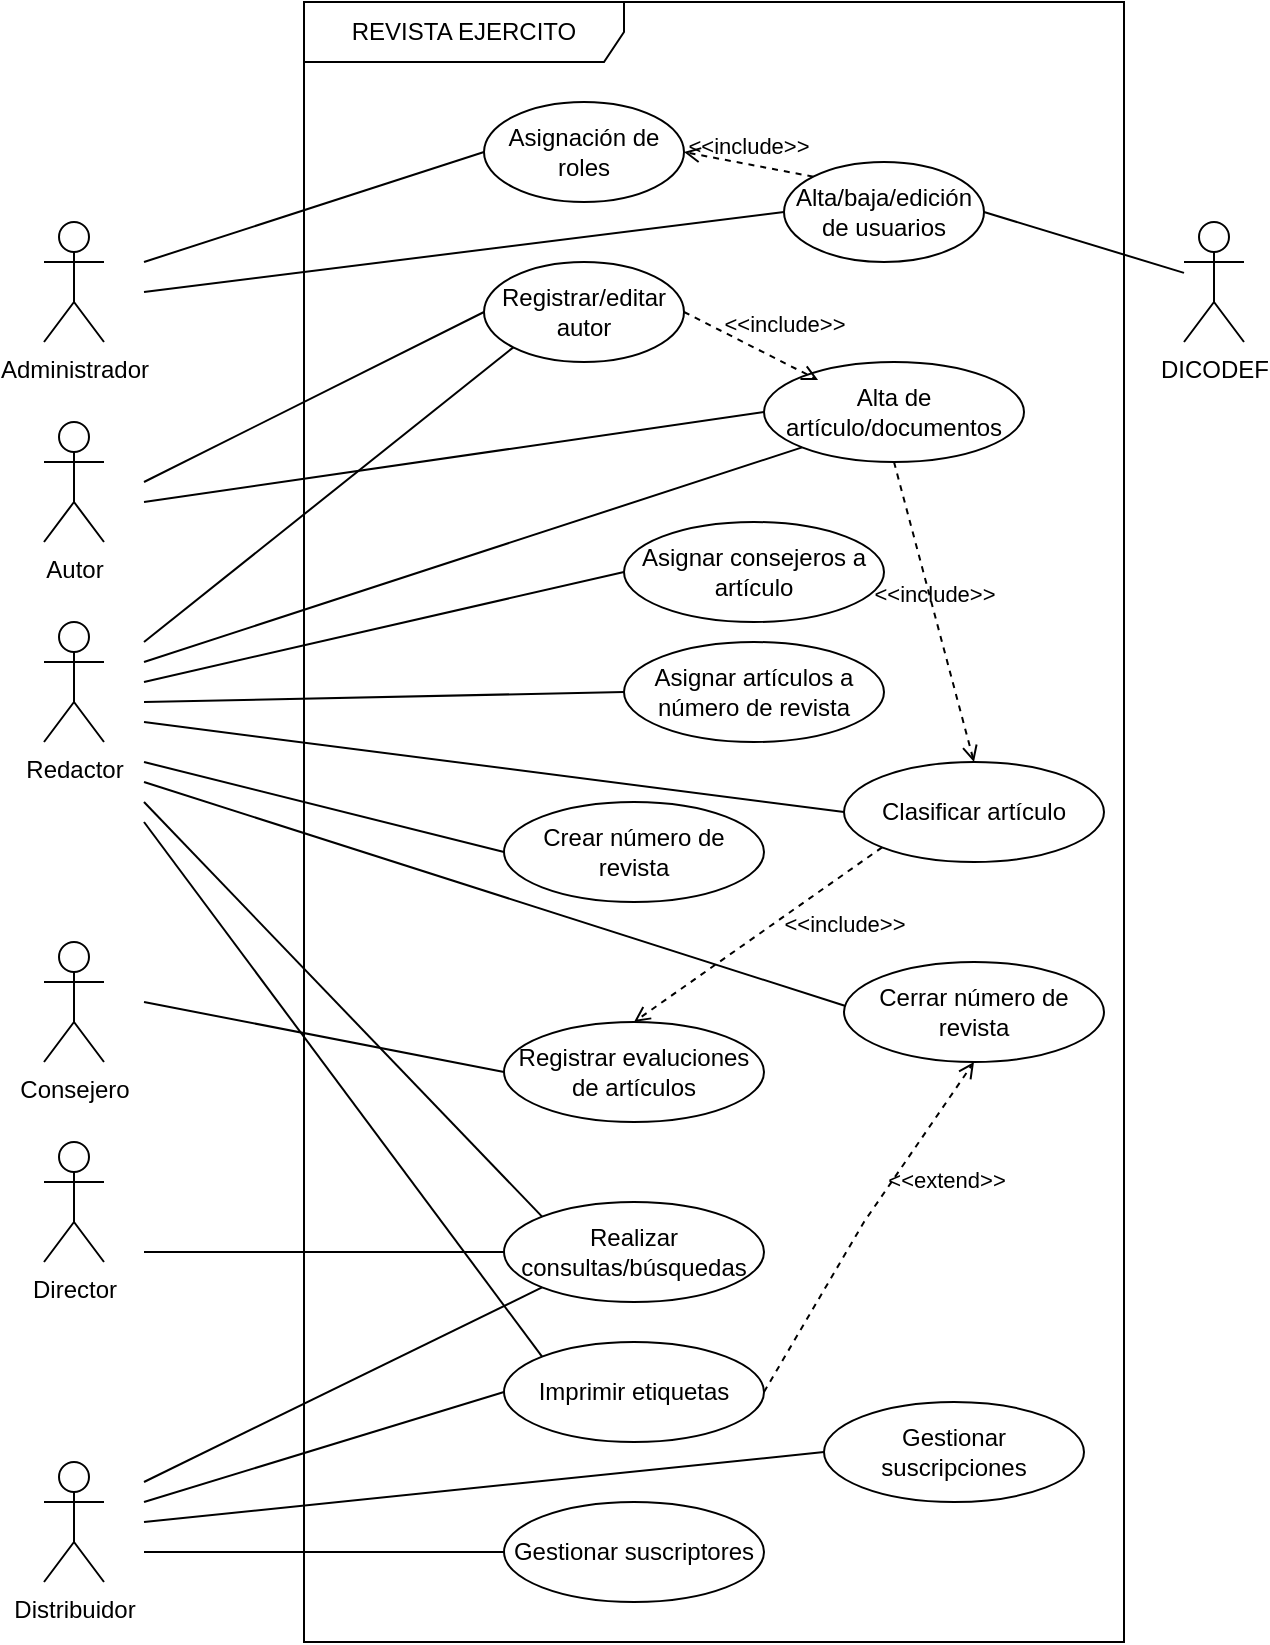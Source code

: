 <mxfile version="28.0.6">
  <diagram name="Página-1" id="x4JUN-QiqnLflG_pkyVO">
    <mxGraphModel dx="1678" dy="1131" grid="1" gridSize="10" guides="1" tooltips="1" connect="1" arrows="1" fold="1" page="1" pageScale="1" pageWidth="1654" pageHeight="1169" math="0" shadow="0">
      <root>
        <mxCell id="0" />
        <mxCell id="1" parent="0" />
        <mxCell id="OnQnRQUOSkfBYbq7Mj6k-1" value="REVISTA EJERCITO" style="shape=umlFrame;whiteSpace=wrap;html=1;pointerEvents=0;recursiveResize=0;container=1;collapsible=0;width=160;" vertex="1" parent="1">
          <mxGeometry x="520" y="200" width="410" height="820" as="geometry" />
        </mxCell>
        <mxCell id="OnQnRQUOSkfBYbq7Mj6k-6" value="Asignación de roles" style="ellipse;html=1;whiteSpace=wrap;" vertex="1" parent="OnQnRQUOSkfBYbq7Mj6k-1">
          <mxGeometry x="90" y="50" width="100" height="50" as="geometry" />
        </mxCell>
        <mxCell id="OnQnRQUOSkfBYbq7Mj6k-7" value="Alta/baja/edición de usuarios" style="ellipse;html=1;whiteSpace=wrap;" vertex="1" parent="OnQnRQUOSkfBYbq7Mj6k-1">
          <mxGeometry x="240" y="80" width="100" height="50" as="geometry" />
        </mxCell>
        <mxCell id="OnQnRQUOSkfBYbq7Mj6k-16" value="Registrar/editar autor" style="ellipse;html=1;whiteSpace=wrap;" vertex="1" parent="OnQnRQUOSkfBYbq7Mj6k-1">
          <mxGeometry x="90" y="130" width="100" height="50" as="geometry" />
        </mxCell>
        <mxCell id="OnQnRQUOSkfBYbq7Mj6k-21" value="Alta de artículo/documentos" style="ellipse;html=1;whiteSpace=wrap;" vertex="1" parent="OnQnRQUOSkfBYbq7Mj6k-1">
          <mxGeometry x="230" y="180" width="130" height="50" as="geometry" />
        </mxCell>
        <mxCell id="OnQnRQUOSkfBYbq7Mj6k-26" value="Crear número de revista" style="ellipse;html=1;whiteSpace=wrap;" vertex="1" parent="OnQnRQUOSkfBYbq7Mj6k-1">
          <mxGeometry x="100" y="400" width="130" height="50" as="geometry" />
        </mxCell>
        <mxCell id="OnQnRQUOSkfBYbq7Mj6k-28" value="Asignar artículos a número de revista" style="ellipse;html=1;whiteSpace=wrap;" vertex="1" parent="OnQnRQUOSkfBYbq7Mj6k-1">
          <mxGeometry x="160" y="320" width="130" height="50" as="geometry" />
        </mxCell>
        <mxCell id="OnQnRQUOSkfBYbq7Mj6k-29" value="Cerrar número de revista" style="ellipse;html=1;whiteSpace=wrap;" vertex="1" parent="OnQnRQUOSkfBYbq7Mj6k-1">
          <mxGeometry x="270" y="480" width="130" height="50" as="geometry" />
        </mxCell>
        <mxCell id="OnQnRQUOSkfBYbq7Mj6k-40" value="Clasificar artículo" style="ellipse;html=1;whiteSpace=wrap;" vertex="1" parent="OnQnRQUOSkfBYbq7Mj6k-1">
          <mxGeometry x="270" y="380" width="130" height="50" as="geometry" />
        </mxCell>
        <mxCell id="OnQnRQUOSkfBYbq7Mj6k-43" value="Asignar consejeros a artículo" style="ellipse;html=1;whiteSpace=wrap;" vertex="1" parent="OnQnRQUOSkfBYbq7Mj6k-1">
          <mxGeometry x="160" y="260" width="130" height="50" as="geometry" />
        </mxCell>
        <mxCell id="OnQnRQUOSkfBYbq7Mj6k-45" value="Realizar consultas/búsquedas" style="ellipse;html=1;whiteSpace=wrap;" vertex="1" parent="OnQnRQUOSkfBYbq7Mj6k-1">
          <mxGeometry x="100" y="600" width="130" height="50" as="geometry" />
        </mxCell>
        <mxCell id="OnQnRQUOSkfBYbq7Mj6k-51" value="Imprimir etiquetas" style="ellipse;html=1;whiteSpace=wrap;" vertex="1" parent="OnQnRQUOSkfBYbq7Mj6k-1">
          <mxGeometry x="100" y="670" width="130" height="50" as="geometry" />
        </mxCell>
        <mxCell id="OnQnRQUOSkfBYbq7Mj6k-55" value="Gestionar suscripciones" style="ellipse;html=1;whiteSpace=wrap;" vertex="1" parent="OnQnRQUOSkfBYbq7Mj6k-1">
          <mxGeometry x="260" y="700" width="130" height="50" as="geometry" />
        </mxCell>
        <mxCell id="OnQnRQUOSkfBYbq7Mj6k-56" value="Gestionar suscriptores" style="ellipse;html=1;whiteSpace=wrap;" vertex="1" parent="OnQnRQUOSkfBYbq7Mj6k-1">
          <mxGeometry x="100" y="750" width="130" height="50" as="geometry" />
        </mxCell>
        <mxCell id="OnQnRQUOSkfBYbq7Mj6k-63" value="&amp;lt;&amp;lt;include&amp;gt;&amp;gt;" style="html=1;verticalAlign=bottom;labelBackgroundColor=none;endArrow=open;endFill=0;dashed=1;rounded=0;exitX=0;exitY=0;exitDx=0;exitDy=0;entryX=1;entryY=0.5;entryDx=0;entryDy=0;" edge="1" parent="OnQnRQUOSkfBYbq7Mj6k-1" source="OnQnRQUOSkfBYbq7Mj6k-7" target="OnQnRQUOSkfBYbq7Mj6k-6">
          <mxGeometry width="160" relative="1" as="geometry">
            <mxPoint x="30" y="410" as="sourcePoint" />
            <mxPoint x="190" y="410" as="targetPoint" />
          </mxGeometry>
        </mxCell>
        <mxCell id="OnQnRQUOSkfBYbq7Mj6k-64" value="&amp;lt;&amp;lt;extend&amp;gt;&amp;gt;" style="html=1;verticalAlign=bottom;labelBackgroundColor=none;endArrow=open;endFill=0;dashed=1;rounded=0;exitX=1;exitY=0.5;exitDx=0;exitDy=0;entryX=0.5;entryY=1;entryDx=0;entryDy=0;" edge="1" parent="OnQnRQUOSkfBYbq7Mj6k-1" source="OnQnRQUOSkfBYbq7Mj6k-51" target="OnQnRQUOSkfBYbq7Mj6k-29">
          <mxGeometry x="0.342" y="-27" width="160" relative="1" as="geometry">
            <mxPoint x="30" y="710" as="sourcePoint" />
            <mxPoint x="190" y="710" as="targetPoint" />
            <Array as="points">
              <mxPoint x="280" y="610" />
            </Array>
            <mxPoint as="offset" />
          </mxGeometry>
        </mxCell>
        <mxCell id="OnQnRQUOSkfBYbq7Mj6k-65" value="&amp;lt;&amp;lt;include&amp;gt;&amp;gt;" style="html=1;verticalAlign=bottom;labelBackgroundColor=none;endArrow=open;endFill=0;dashed=1;rounded=0;exitX=0.5;exitY=1;exitDx=0;exitDy=0;entryX=0.5;entryY=0;entryDx=0;entryDy=0;" edge="1" parent="OnQnRQUOSkfBYbq7Mj6k-1" source="OnQnRQUOSkfBYbq7Mj6k-21" target="OnQnRQUOSkfBYbq7Mj6k-40">
          <mxGeometry width="160" relative="1" as="geometry">
            <mxPoint x="395" y="302" as="sourcePoint" />
            <mxPoint x="330" y="290" as="targetPoint" />
          </mxGeometry>
        </mxCell>
        <mxCell id="OnQnRQUOSkfBYbq7Mj6k-24" value="Registrar evaluciones de artículos" style="ellipse;html=1;whiteSpace=wrap;" vertex="1" parent="OnQnRQUOSkfBYbq7Mj6k-1">
          <mxGeometry x="100" y="510" width="130" height="50" as="geometry" />
        </mxCell>
        <mxCell id="OnQnRQUOSkfBYbq7Mj6k-66" value="&amp;lt;&amp;lt;include&amp;gt;&amp;gt;" style="html=1;verticalAlign=bottom;labelBackgroundColor=none;endArrow=open;endFill=0;dashed=1;rounded=0;exitX=0;exitY=1;exitDx=0;exitDy=0;entryX=0.5;entryY=0;entryDx=0;entryDy=0;" edge="1" parent="OnQnRQUOSkfBYbq7Mj6k-1" source="OnQnRQUOSkfBYbq7Mj6k-40" target="OnQnRQUOSkfBYbq7Mj6k-24">
          <mxGeometry x="-0.436" y="28" width="160" relative="1" as="geometry">
            <mxPoint x="260" y="450" as="sourcePoint" />
            <mxPoint x="280" y="590" as="targetPoint" />
            <mxPoint as="offset" />
          </mxGeometry>
        </mxCell>
        <mxCell id="OnQnRQUOSkfBYbq7Mj6k-67" value="&amp;lt;&amp;lt;include&amp;gt;&amp;gt;" style="html=1;verticalAlign=bottom;labelBackgroundColor=none;endArrow=open;endFill=0;dashed=1;rounded=0;exitX=1;exitY=0.5;exitDx=0;exitDy=0;entryX=0.208;entryY=0.18;entryDx=0;entryDy=0;entryPerimeter=0;" edge="1" parent="OnQnRQUOSkfBYbq7Mj6k-1" source="OnQnRQUOSkfBYbq7Mj6k-16" target="OnQnRQUOSkfBYbq7Mj6k-21">
          <mxGeometry x="0.367" y="9" width="160" relative="1" as="geometry">
            <mxPoint x="450" y="280" as="sourcePoint" />
            <mxPoint x="490" y="430" as="targetPoint" />
            <mxPoint as="offset" />
          </mxGeometry>
        </mxCell>
        <mxCell id="OnQnRQUOSkfBYbq7Mj6k-2" value="Administrador" style="shape=umlActor;verticalLabelPosition=bottom;verticalAlign=top;html=1;" vertex="1" parent="1">
          <mxGeometry x="390" y="310" width="30" height="60" as="geometry" />
        </mxCell>
        <mxCell id="OnQnRQUOSkfBYbq7Mj6k-3" value="Redactor" style="shape=umlActor;verticalLabelPosition=bottom;verticalAlign=top;html=1;" vertex="1" parent="1">
          <mxGeometry x="390" y="510" width="30" height="60" as="geometry" />
        </mxCell>
        <mxCell id="OnQnRQUOSkfBYbq7Mj6k-4" value="Consejero" style="shape=umlActor;verticalLabelPosition=bottom;verticalAlign=top;html=1;" vertex="1" parent="1">
          <mxGeometry x="390" y="670" width="30" height="60" as="geometry" />
        </mxCell>
        <mxCell id="OnQnRQUOSkfBYbq7Mj6k-13" value="" style="endArrow=none;html=1;rounded=0;entryX=0;entryY=0.5;entryDx=0;entryDy=0;" edge="1" parent="1" target="OnQnRQUOSkfBYbq7Mj6k-6">
          <mxGeometry width="50" height="50" relative="1" as="geometry">
            <mxPoint x="440" y="330" as="sourcePoint" />
            <mxPoint x="590" y="350" as="targetPoint" />
          </mxGeometry>
        </mxCell>
        <mxCell id="OnQnRQUOSkfBYbq7Mj6k-14" value="" style="endArrow=none;html=1;rounded=0;entryX=0;entryY=0.5;entryDx=0;entryDy=0;" edge="1" parent="1" target="OnQnRQUOSkfBYbq7Mj6k-7">
          <mxGeometry width="50" height="50" relative="1" as="geometry">
            <mxPoint x="440" y="345" as="sourcePoint" />
            <mxPoint x="590" y="350" as="targetPoint" />
          </mxGeometry>
        </mxCell>
        <mxCell id="OnQnRQUOSkfBYbq7Mj6k-17" value="" style="endArrow=none;html=1;rounded=0;entryX=0;entryY=1;entryDx=0;entryDy=0;" edge="1" parent="1" target="OnQnRQUOSkfBYbq7Mj6k-16">
          <mxGeometry width="50" height="50" relative="1" as="geometry">
            <mxPoint x="440" y="520" as="sourcePoint" />
            <mxPoint x="710" y="430" as="targetPoint" />
          </mxGeometry>
        </mxCell>
        <mxCell id="OnQnRQUOSkfBYbq7Mj6k-19" value="Autor" style="shape=umlActor;verticalLabelPosition=bottom;verticalAlign=top;html=1;" vertex="1" parent="1">
          <mxGeometry x="390" y="410" width="30" height="60" as="geometry" />
        </mxCell>
        <mxCell id="OnQnRQUOSkfBYbq7Mj6k-20" value="" style="endArrow=none;html=1;rounded=0;entryX=0;entryY=0.5;entryDx=0;entryDy=0;" edge="1" parent="1" target="OnQnRQUOSkfBYbq7Mj6k-16">
          <mxGeometry width="50" height="50" relative="1" as="geometry">
            <mxPoint x="440" y="440" as="sourcePoint" />
            <mxPoint x="660" y="390" as="targetPoint" />
          </mxGeometry>
        </mxCell>
        <mxCell id="OnQnRQUOSkfBYbq7Mj6k-22" value="" style="endArrow=none;html=1;rounded=0;entryX=0;entryY=0.5;entryDx=0;entryDy=0;" edge="1" parent="1" target="OnQnRQUOSkfBYbq7Mj6k-21">
          <mxGeometry width="50" height="50" relative="1" as="geometry">
            <mxPoint x="440" y="450" as="sourcePoint" />
            <mxPoint x="730" y="510" as="targetPoint" />
          </mxGeometry>
        </mxCell>
        <mxCell id="OnQnRQUOSkfBYbq7Mj6k-23" value="" style="endArrow=none;html=1;rounded=0;entryX=0;entryY=1;entryDx=0;entryDy=0;" edge="1" parent="1" target="OnQnRQUOSkfBYbq7Mj6k-21">
          <mxGeometry width="50" height="50" relative="1" as="geometry">
            <mxPoint x="440" y="530" as="sourcePoint" />
            <mxPoint x="740" y="510" as="targetPoint" />
          </mxGeometry>
        </mxCell>
        <mxCell id="OnQnRQUOSkfBYbq7Mj6k-25" value="" style="endArrow=none;html=1;rounded=0;entryX=0;entryY=0.5;entryDx=0;entryDy=0;" edge="1" parent="1" target="OnQnRQUOSkfBYbq7Mj6k-24">
          <mxGeometry width="50" height="50" relative="1" as="geometry">
            <mxPoint x="440" y="700" as="sourcePoint" />
            <mxPoint x="734" y="600" as="targetPoint" />
          </mxGeometry>
        </mxCell>
        <mxCell id="OnQnRQUOSkfBYbq7Mj6k-27" value="" style="endArrow=none;html=1;rounded=0;entryX=0;entryY=0.5;entryDx=0;entryDy=0;" edge="1" parent="1" target="OnQnRQUOSkfBYbq7Mj6k-26">
          <mxGeometry width="50" height="50" relative="1" as="geometry">
            <mxPoint x="440" y="580" as="sourcePoint" />
            <mxPoint x="734" y="540" as="targetPoint" />
          </mxGeometry>
        </mxCell>
        <mxCell id="OnQnRQUOSkfBYbq7Mj6k-30" value="" style="endArrow=none;html=1;rounded=0;entryX=0;entryY=0.5;entryDx=0;entryDy=0;" edge="1" parent="1" target="OnQnRQUOSkfBYbq7Mj6k-28">
          <mxGeometry width="50" height="50" relative="1" as="geometry">
            <mxPoint x="440" y="550" as="sourcePoint" />
            <mxPoint x="590" y="530" as="targetPoint" />
          </mxGeometry>
        </mxCell>
        <mxCell id="OnQnRQUOSkfBYbq7Mj6k-41" value="" style="endArrow=none;html=1;rounded=0;entryX=0;entryY=0.5;entryDx=0;entryDy=0;" edge="1" parent="1" target="OnQnRQUOSkfBYbq7Mj6k-40">
          <mxGeometry width="50" height="50" relative="1" as="geometry">
            <mxPoint x="440" y="560" as="sourcePoint" />
            <mxPoint x="724" y="530" as="targetPoint" />
          </mxGeometry>
        </mxCell>
        <mxCell id="OnQnRQUOSkfBYbq7Mj6k-42" value="" style="endArrow=none;html=1;rounded=0;entryX=0.006;entryY=0.44;entryDx=0;entryDy=0;entryPerimeter=0;" edge="1" parent="1" target="OnQnRQUOSkfBYbq7Mj6k-29">
          <mxGeometry width="50" height="50" relative="1" as="geometry">
            <mxPoint x="440" y="590" as="sourcePoint" />
            <mxPoint x="625" y="715" as="targetPoint" />
          </mxGeometry>
        </mxCell>
        <mxCell id="OnQnRQUOSkfBYbq7Mj6k-44" value="" style="endArrow=none;html=1;rounded=0;entryX=0;entryY=0.5;entryDx=0;entryDy=0;" edge="1" parent="1" target="OnQnRQUOSkfBYbq7Mj6k-43">
          <mxGeometry width="50" height="50" relative="1" as="geometry">
            <mxPoint x="440" y="540" as="sourcePoint" />
            <mxPoint x="705" y="550" as="targetPoint" />
          </mxGeometry>
        </mxCell>
        <mxCell id="OnQnRQUOSkfBYbq7Mj6k-46" value="" style="endArrow=none;html=1;rounded=0;entryX=0;entryY=0;entryDx=0;entryDy=0;" edge="1" parent="1" target="OnQnRQUOSkfBYbq7Mj6k-45">
          <mxGeometry width="50" height="50" relative="1" as="geometry">
            <mxPoint x="440" y="600" as="sourcePoint" />
            <mxPoint x="994" y="640" as="targetPoint" />
          </mxGeometry>
        </mxCell>
        <mxCell id="OnQnRQUOSkfBYbq7Mj6k-48" value="Director" style="shape=umlActor;verticalLabelPosition=bottom;verticalAlign=top;html=1;" vertex="1" parent="1">
          <mxGeometry x="390" y="770" width="30" height="60" as="geometry" />
        </mxCell>
        <mxCell id="OnQnRQUOSkfBYbq7Mj6k-49" value="" style="endArrow=none;html=1;rounded=0;entryX=0;entryY=0.5;entryDx=0;entryDy=0;" edge="1" parent="1" target="OnQnRQUOSkfBYbq7Mj6k-45">
          <mxGeometry width="50" height="50" relative="1" as="geometry">
            <mxPoint x="440" y="825" as="sourcePoint" />
            <mxPoint x="795" y="985" as="targetPoint" />
          </mxGeometry>
        </mxCell>
        <mxCell id="OnQnRQUOSkfBYbq7Mj6k-50" value="Distribuidor" style="shape=umlActor;verticalLabelPosition=bottom;verticalAlign=top;html=1;" vertex="1" parent="1">
          <mxGeometry x="390" y="930" width="30" height="60" as="geometry" />
        </mxCell>
        <mxCell id="OnQnRQUOSkfBYbq7Mj6k-52" value="" style="endArrow=none;html=1;rounded=0;entryX=0;entryY=0;entryDx=0;entryDy=0;" edge="1" parent="1" target="OnQnRQUOSkfBYbq7Mj6k-51">
          <mxGeometry width="50" height="50" relative="1" as="geometry">
            <mxPoint x="440" y="610" as="sourcePoint" />
            <mxPoint x="774" y="947" as="targetPoint" />
          </mxGeometry>
        </mxCell>
        <mxCell id="OnQnRQUOSkfBYbq7Mj6k-53" value="" style="endArrow=none;html=1;rounded=0;entryX=0;entryY=1;entryDx=0;entryDy=0;" edge="1" parent="1" target="OnQnRQUOSkfBYbq7Mj6k-45">
          <mxGeometry width="50" height="50" relative="1" as="geometry">
            <mxPoint x="440" y="940" as="sourcePoint" />
            <mxPoint x="645" y="810" as="targetPoint" />
          </mxGeometry>
        </mxCell>
        <mxCell id="OnQnRQUOSkfBYbq7Mj6k-54" value="" style="endArrow=none;html=1;rounded=0;entryX=0;entryY=0.5;entryDx=0;entryDy=0;" edge="1" parent="1" target="OnQnRQUOSkfBYbq7Mj6k-51">
          <mxGeometry width="50" height="50" relative="1" as="geometry">
            <mxPoint x="440" y="950" as="sourcePoint" />
            <mxPoint x="635" y="850" as="targetPoint" />
          </mxGeometry>
        </mxCell>
        <mxCell id="OnQnRQUOSkfBYbq7Mj6k-57" value="" style="endArrow=none;html=1;rounded=0;entryX=0;entryY=0.5;entryDx=0;entryDy=0;" edge="1" parent="1" target="OnQnRQUOSkfBYbq7Mj6k-55">
          <mxGeometry width="50" height="50" relative="1" as="geometry">
            <mxPoint x="440" y="960" as="sourcePoint" />
            <mxPoint x="735" y="850" as="targetPoint" />
          </mxGeometry>
        </mxCell>
        <mxCell id="OnQnRQUOSkfBYbq7Mj6k-58" value="" style="endArrow=none;html=1;rounded=0;entryX=0;entryY=0.5;entryDx=0;entryDy=0;" edge="1" parent="1" target="OnQnRQUOSkfBYbq7Mj6k-56">
          <mxGeometry width="50" height="50" relative="1" as="geometry">
            <mxPoint x="440" y="975" as="sourcePoint" />
            <mxPoint x="615" y="890" as="targetPoint" />
          </mxGeometry>
        </mxCell>
        <mxCell id="OnQnRQUOSkfBYbq7Mj6k-59" value="" style="endArrow=none;html=1;rounded=0;exitX=1;exitY=0.5;exitDx=0;exitDy=0;" edge="1" parent="1" source="OnQnRQUOSkfBYbq7Mj6k-7" target="OnQnRQUOSkfBYbq7Mj6k-8">
          <mxGeometry width="50" height="50" relative="1" as="geometry">
            <mxPoint x="850" y="345" as="sourcePoint" />
            <mxPoint x="1150" y="345" as="targetPoint" />
          </mxGeometry>
        </mxCell>
        <mxCell id="OnQnRQUOSkfBYbq7Mj6k-8" value="DICODEF" style="shape=umlActor;verticalLabelPosition=bottom;verticalAlign=top;html=1;" vertex="1" parent="1">
          <mxGeometry x="960" y="310" width="30" height="60" as="geometry" />
        </mxCell>
      </root>
    </mxGraphModel>
  </diagram>
</mxfile>
